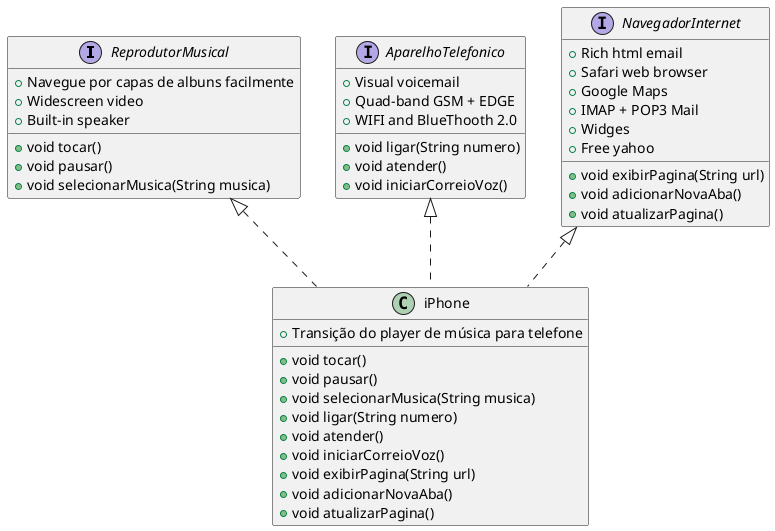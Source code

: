 @startuml
interface ReprodutorMusical {
    +void tocar()
    +void pausar()
    +void selecionarMusica(String musica)
    +Navegue por capas de albuns facilmente
    +Widescreen video
    +Built-in speaker
}

interface AparelhoTelefonico {
    +void ligar(String numero)
    +void atender()
    +void iniciarCorreioVoz()
    +Visual voicemail
    +Quad-band GSM + EDGE
    +WIFI and BlueThooth 2.0
}

interface NavegadorInternet {
    +void exibirPagina(String url)
    +void adicionarNovaAba()
    +void atualizarPagina()
    +Rich html email
    +Safari web browser
    +Google Maps
    +IMAP + POP3 Mail 
    +Widges
    +Free yahoo
}

class iPhone implements ReprodutorMusical, AparelhoTelefonico, NavegadorInternet {
    +void tocar()
    +void pausar()
    +void selecionarMusica(String musica)
    +void ligar(String numero)
    +void atender()
    +void iniciarCorreioVoz()
    +void exibirPagina(String url)
    +void adicionarNovaAba()
    +void atualizarPagina()
    +Transição do player de música para telefone
}
@enduml

